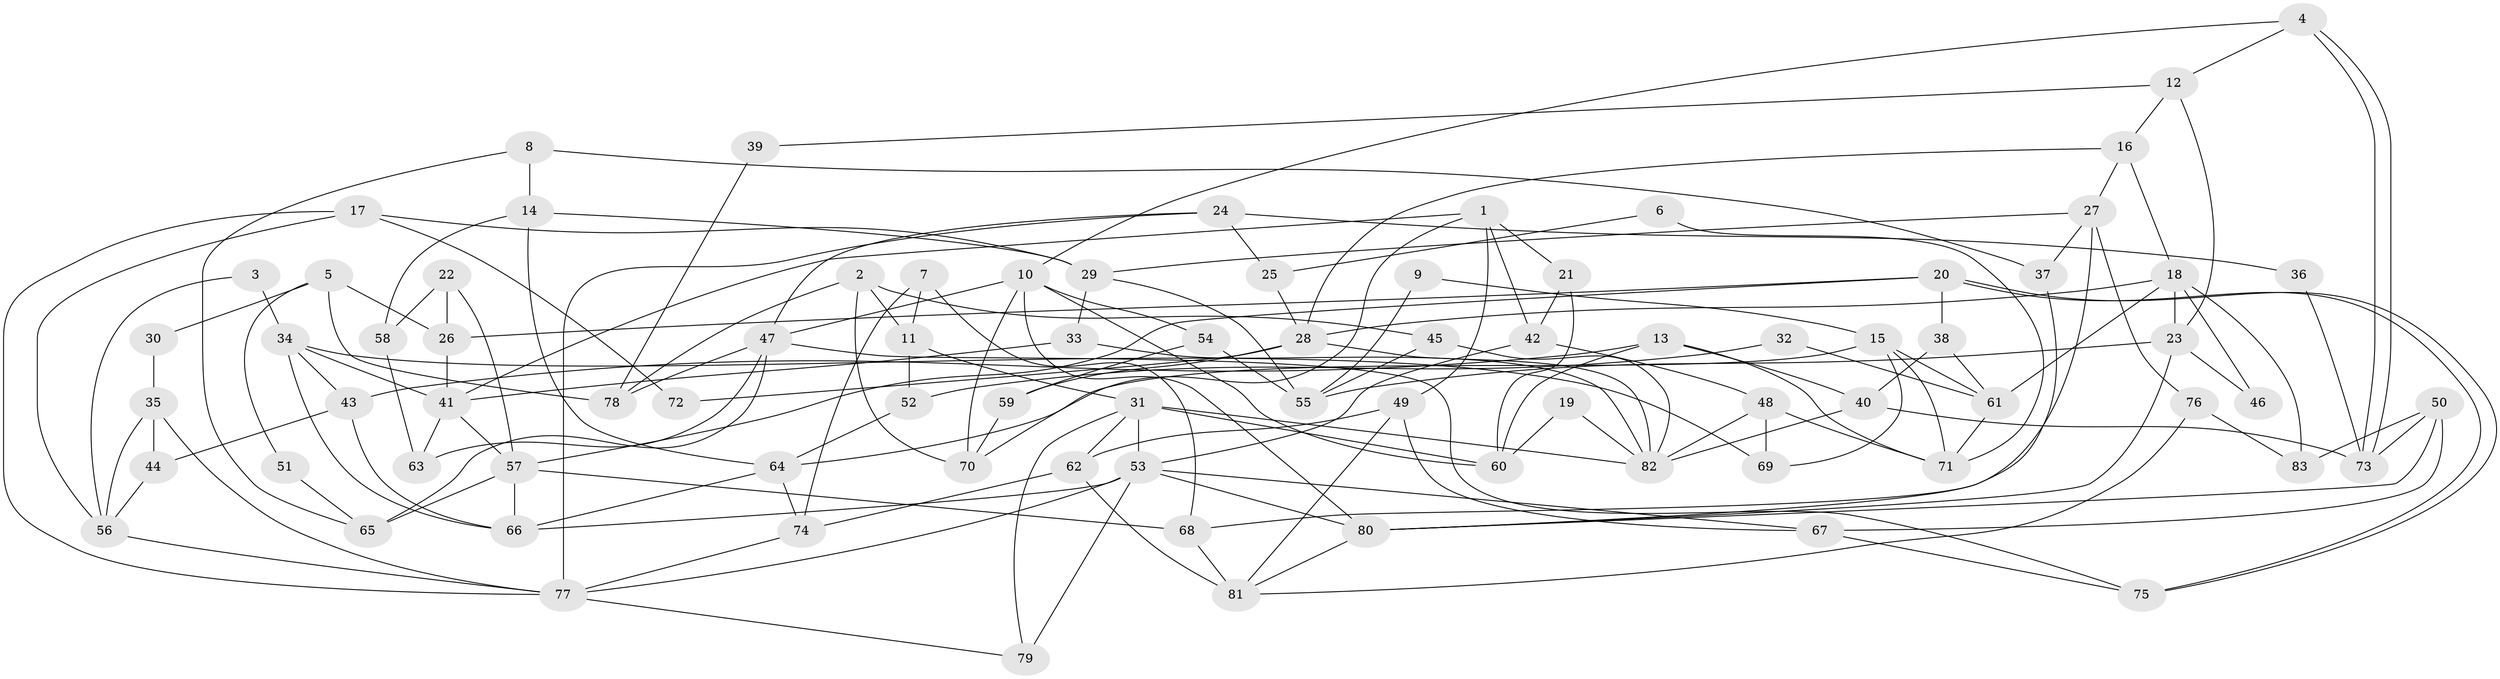 // Generated by graph-tools (version 1.1) at 2025/36/03/09/25 02:36:12]
// undirected, 83 vertices, 166 edges
graph export_dot {
graph [start="1"]
  node [color=gray90,style=filled];
  1;
  2;
  3;
  4;
  5;
  6;
  7;
  8;
  9;
  10;
  11;
  12;
  13;
  14;
  15;
  16;
  17;
  18;
  19;
  20;
  21;
  22;
  23;
  24;
  25;
  26;
  27;
  28;
  29;
  30;
  31;
  32;
  33;
  34;
  35;
  36;
  37;
  38;
  39;
  40;
  41;
  42;
  43;
  44;
  45;
  46;
  47;
  48;
  49;
  50;
  51;
  52;
  53;
  54;
  55;
  56;
  57;
  58;
  59;
  60;
  61;
  62;
  63;
  64;
  65;
  66;
  67;
  68;
  69;
  70;
  71;
  72;
  73;
  74;
  75;
  76;
  77;
  78;
  79;
  80;
  81;
  82;
  83;
  1 -- 49;
  1 -- 41;
  1 -- 21;
  1 -- 42;
  1 -- 70;
  2 -- 70;
  2 -- 45;
  2 -- 11;
  2 -- 78;
  3 -- 56;
  3 -- 34;
  4 -- 10;
  4 -- 73;
  4 -- 73;
  4 -- 12;
  5 -- 26;
  5 -- 78;
  5 -- 30;
  5 -- 51;
  6 -- 71;
  6 -- 25;
  7 -- 74;
  7 -- 11;
  7 -- 68;
  8 -- 37;
  8 -- 65;
  8 -- 14;
  9 -- 55;
  9 -- 15;
  10 -- 80;
  10 -- 60;
  10 -- 47;
  10 -- 54;
  10 -- 70;
  11 -- 31;
  11 -- 52;
  12 -- 23;
  12 -- 16;
  12 -- 39;
  13 -- 71;
  13 -- 40;
  13 -- 43;
  13 -- 60;
  14 -- 29;
  14 -- 58;
  14 -- 64;
  15 -- 69;
  15 -- 64;
  15 -- 61;
  15 -- 71;
  16 -- 28;
  16 -- 18;
  16 -- 27;
  17 -- 29;
  17 -- 77;
  17 -- 56;
  17 -- 72;
  18 -- 61;
  18 -- 23;
  18 -- 28;
  18 -- 46;
  18 -- 83;
  19 -- 82;
  19 -- 60;
  20 -- 38;
  20 -- 75;
  20 -- 75;
  20 -- 26;
  20 -- 57;
  21 -- 42;
  21 -- 60;
  22 -- 26;
  22 -- 57;
  22 -- 58;
  23 -- 80;
  23 -- 46;
  23 -- 55;
  24 -- 77;
  24 -- 47;
  24 -- 25;
  24 -- 36;
  25 -- 28;
  26 -- 41;
  27 -- 68;
  27 -- 29;
  27 -- 37;
  27 -- 76;
  28 -- 82;
  28 -- 59;
  28 -- 72;
  29 -- 55;
  29 -- 33;
  30 -- 35;
  31 -- 60;
  31 -- 79;
  31 -- 53;
  31 -- 62;
  31 -- 82;
  32 -- 52;
  32 -- 61;
  33 -- 41;
  33 -- 82;
  34 -- 41;
  34 -- 66;
  34 -- 43;
  34 -- 69;
  35 -- 77;
  35 -- 56;
  35 -- 44;
  36 -- 73;
  37 -- 80;
  38 -- 40;
  38 -- 61;
  39 -- 78;
  40 -- 82;
  40 -- 73;
  41 -- 63;
  41 -- 57;
  42 -- 53;
  42 -- 48;
  43 -- 44;
  43 -- 66;
  44 -- 56;
  45 -- 82;
  45 -- 55;
  47 -- 75;
  47 -- 63;
  47 -- 65;
  47 -- 78;
  48 -- 82;
  48 -- 69;
  48 -- 71;
  49 -- 67;
  49 -- 81;
  49 -- 62;
  50 -- 80;
  50 -- 83;
  50 -- 67;
  50 -- 73;
  51 -- 65;
  52 -- 64;
  53 -- 77;
  53 -- 66;
  53 -- 67;
  53 -- 79;
  53 -- 80;
  54 -- 59;
  54 -- 55;
  56 -- 77;
  57 -- 66;
  57 -- 65;
  57 -- 68;
  58 -- 63;
  59 -- 70;
  61 -- 71;
  62 -- 74;
  62 -- 81;
  64 -- 66;
  64 -- 74;
  67 -- 75;
  68 -- 81;
  74 -- 77;
  76 -- 81;
  76 -- 83;
  77 -- 79;
  80 -- 81;
}

